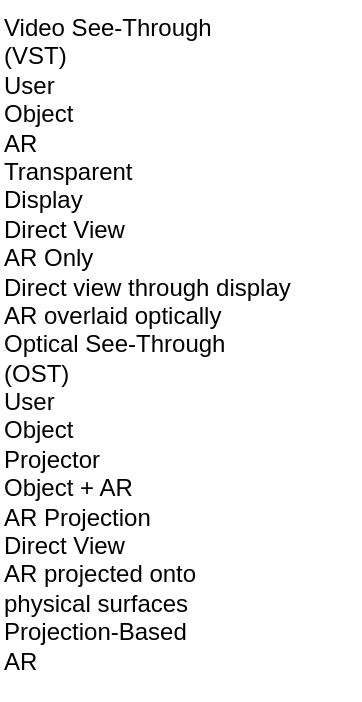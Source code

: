 <mxfile version="28.0.4">
  <diagram name="Seite-1" id="pS_xbVQlXmVIXoI0KuR6">
    <mxGraphModel dx="1186" dy="693" grid="1" gridSize="10" guides="1" tooltips="1" connect="1" arrows="1" fold="1" page="1" pageScale="1" pageWidth="827" pageHeight="1169" math="0" shadow="0">
      <root>
        <mxCell id="0" />
        <mxCell id="1" parent="0" />
        <mxCell id="9Ni5nYkfTMzhnMwHUXIL-1" value="Video See-Through&#xa;(VST)&#xa;User&#xa;Object&#xa;AR&#xa;Transparent&#xa;Display&#xa;Direct View&#xa;AR Only&#xa;Direct view through display&#xa;AR overlaid optically&#xa;Optical See-Through&#xa;(OST)&#xa;User&#xa;Object&#xa;Projector&#xa;Object + AR&#xa;AR Projection&#xa;Direct View&#xa;AR projected onto&#xa;physical surfaces&#xa;Projection-Based&#xa;AR" style="text;whiteSpace=wrap;" vertex="1" parent="1">
          <mxGeometry x="610" y="50" width="180" height="350" as="geometry" />
        </mxCell>
      </root>
    </mxGraphModel>
  </diagram>
</mxfile>

